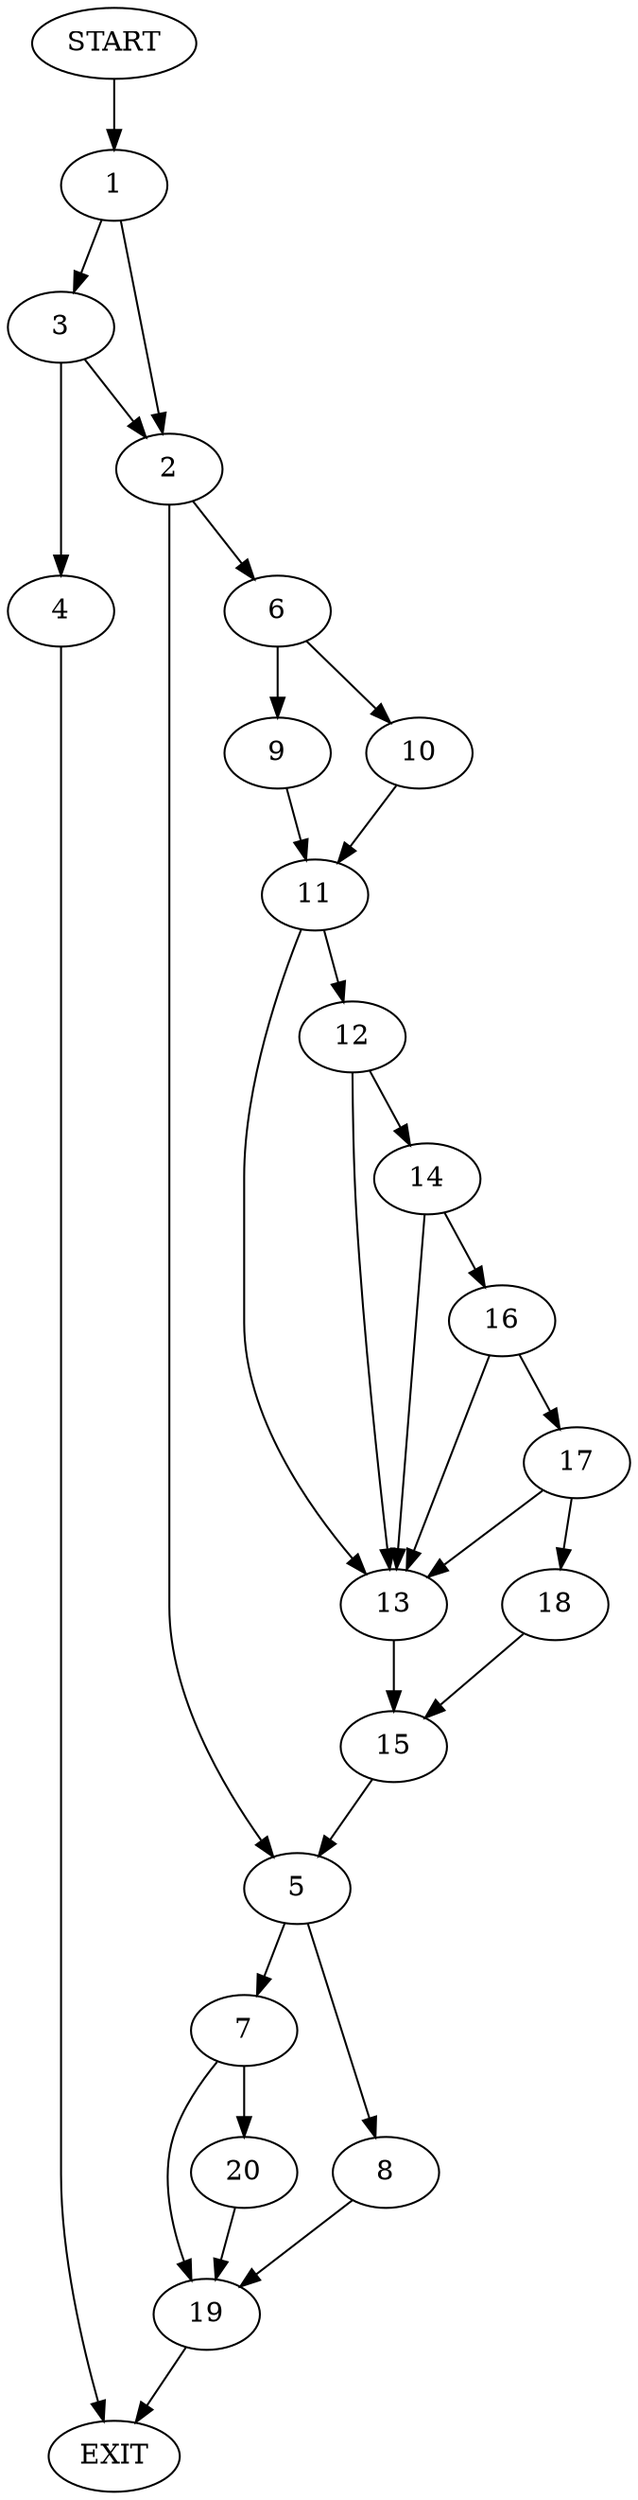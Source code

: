 digraph {
0 [label="START"]
21 [label="EXIT"]
0 -> 1
1 -> 2
1 -> 3
3 -> 2
3 -> 4
2 -> 5
2 -> 6
4 -> 21
5 -> 7
5 -> 8
6 -> 9
6 -> 10
10 -> 11
9 -> 11
11 -> 12
11 -> 13
12 -> 14
12 -> 13
13 -> 15
14 -> 16
14 -> 13
16 -> 17
16 -> 13
17 -> 18
17 -> 13
18 -> 15
15 -> 5
8 -> 19
7 -> 20
7 -> 19
19 -> 21
20 -> 19
}

